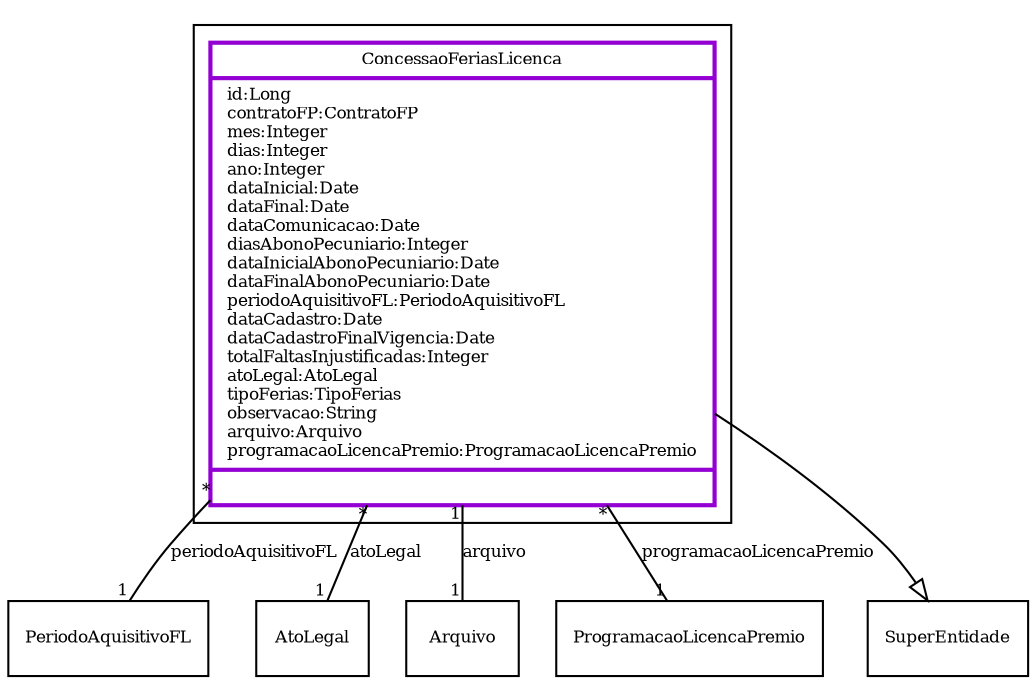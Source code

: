 digraph G{
fontname = "Times-Roman"
fontsize = 8

node [
        fontname = "Times-Roman"
        fontsize = 8
        shape = "record"
]

edge [
        fontname = "Times-Roman"
        fontsize = 8
]

subgraph clusterCONCESSAO_DE_FERIAS
{
ConcessaoFeriasLicenca [style=bold,color="#9400D3"label = "{ConcessaoFeriasLicenca|id:Long\lcontratoFP:ContratoFP\lmes:Integer\ldias:Integer\lano:Integer\ldataInicial:Date\ldataFinal:Date\ldataComunicacao:Date\ldiasAbonoPecuniario:Integer\ldataInicialAbonoPecuniario:Date\ldataFinalAbonoPecuniario:Date\lperiodoAquisitivoFL:PeriodoAquisitivoFL\ldataCadastro:Date\ldataCadastroFinalVigencia:Date\ltotalFaltasInjustificadas:Integer\latoLegal:AtoLegal\ltipoFerias:TipoFerias\lobservacao:String\larquivo:Arquivo\lprogramacaoLicencaPremio:ProgramacaoLicencaPremio\l|\l}"]
}
edge [arrowhead = "none" headlabel = "1" taillabel = "*"] ConcessaoFeriasLicenca -> PeriodoAquisitivoFL [label = "periodoAquisitivoFL"]
edge [arrowhead = "none" headlabel = "1" taillabel = "*"] ConcessaoFeriasLicenca -> AtoLegal [label = "atoLegal"]
edge [arrowhead = "none" headlabel = "1" taillabel = "1"] ConcessaoFeriasLicenca -> Arquivo [label = "arquivo"]
edge [arrowhead = "none" headlabel = "1" taillabel = "*"] ConcessaoFeriasLicenca -> ProgramacaoLicencaPremio [label = "programacaoLicencaPremio"]
edge [ arrowhead = "empty" headlabel = "" taillabel = ""] ConcessaoFeriasLicenca -> SuperEntidade
}
